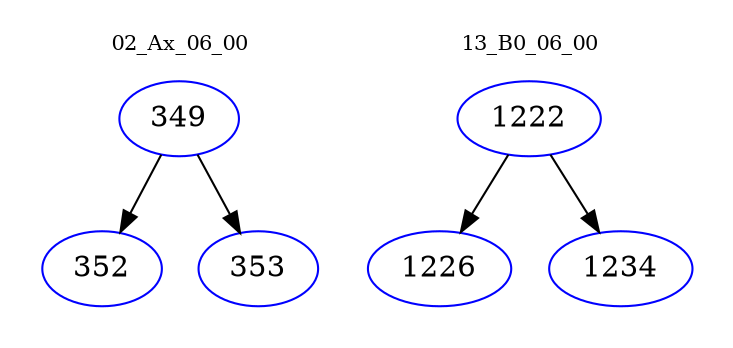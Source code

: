 digraph{
subgraph cluster_0 {
color = white
label = "02_Ax_06_00";
fontsize=10;
T0_349 [label="349", color="blue"]
T0_349 -> T0_352 [color="black"]
T0_352 [label="352", color="blue"]
T0_349 -> T0_353 [color="black"]
T0_353 [label="353", color="blue"]
}
subgraph cluster_1 {
color = white
label = "13_B0_06_00";
fontsize=10;
T1_1222 [label="1222", color="blue"]
T1_1222 -> T1_1226 [color="black"]
T1_1226 [label="1226", color="blue"]
T1_1222 -> T1_1234 [color="black"]
T1_1234 [label="1234", color="blue"]
}
}
